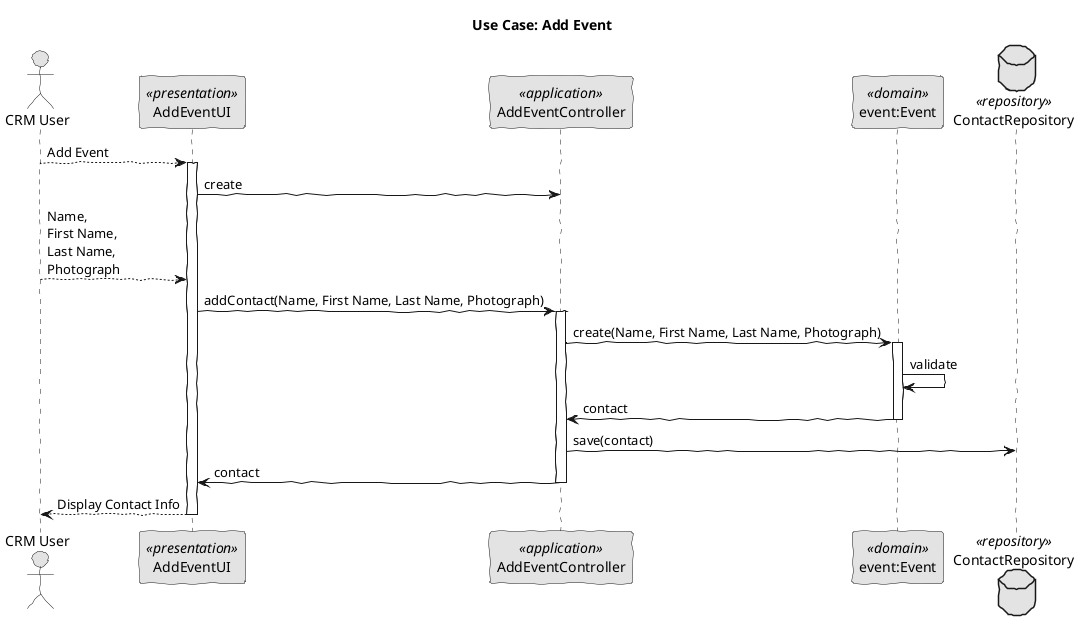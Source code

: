 @startuml uc_create_event.png
skinparam handwritten true
skinparam monochrome true
skinparam packageStyle rect
skinparam defaultFontName FG Virgil
skinparam shadowing false

title Use Case: Add Event

actor "CRM User" as Actor  
participant AddEventUI as UI <<presentation>>
participant AddEventController as Controller <<application>>
participant "event:Event" as Domain <<domain>>
database ContactRepository as Repository <<repository>>

Actor --> UI: Add Event
activate UI
    UI -> Controller: create
    Actor --> UI: Name,\nFirst Name,\nLast Name,\nPhotograph
    UI -> Controller: addContact(Name, First Name, Last Name, Photograph)
    activate Controller
        Controller -> Domain: create(Name, First Name, Last Name, Photograph)
        activate Domain
            Domain -> Domain: validate
            Domain -> Controller: contact
        deactivate Domain
        Controller -> Repository: save(contact)
        Controller -> UI: contact
    deactivate Controller
    UI --> Actor: Display Contact Info
deactivate UI

@enduml